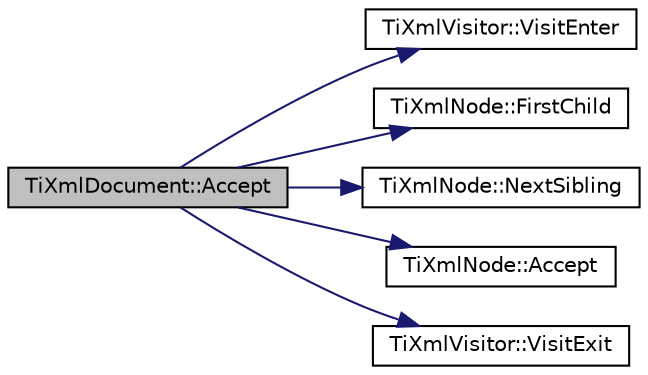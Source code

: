 digraph "TiXmlDocument::Accept"
{
  edge [fontname="Helvetica",fontsize="10",labelfontname="Helvetica",labelfontsize="10"];
  node [fontname="Helvetica",fontsize="10",shape=record];
  rankdir="LR";
  Node1 [label="TiXmlDocument::Accept",height=0.2,width=0.4,color="black", fillcolor="grey75", style="filled" fontcolor="black"];
  Node1 -> Node2 [color="midnightblue",fontsize="10",style="solid",fontname="Helvetica"];
  Node2 [label="TiXmlVisitor::VisitEnter",height=0.2,width=0.4,color="black", fillcolor="white", style="filled",URL="$d0/dfd/class_ti_xml_visitor.html#a07baecb52dd7d8716ae2a48ad0956ee0",tooltip="Visit a document. "];
  Node1 -> Node3 [color="midnightblue",fontsize="10",style="solid",fontname="Helvetica"];
  Node3 [label="TiXmlNode::FirstChild",height=0.2,width=0.4,color="black", fillcolor="white", style="filled",URL="$d9/dca/class_ti_xml_node.html#a44c8eee26bbe2d1b2762038df9dde2f0",tooltip="The first child of this node. Will be null if there are no children. "];
  Node1 -> Node4 [color="midnightblue",fontsize="10",style="solid",fontname="Helvetica"];
  Node4 [label="TiXmlNode::NextSibling",height=0.2,width=0.4,color="black", fillcolor="white", style="filled",URL="$d9/dca/class_ti_xml_node.html#af854baeba384f5fe9859f5aee03b548e",tooltip="Navigate to a sibling node. "];
  Node1 -> Node5 [color="midnightblue",fontsize="10",style="solid",fontname="Helvetica"];
  Node5 [label="TiXmlNode::Accept",height=0.2,width=0.4,color="black", fillcolor="white", style="filled",URL="$d9/dca/class_ti_xml_node.html#acc0f88b7462c6cb73809d410a4f5bb86"];
  Node1 -> Node6 [color="midnightblue",fontsize="10",style="solid",fontname="Helvetica"];
  Node6 [label="TiXmlVisitor::VisitExit",height=0.2,width=0.4,color="black", fillcolor="white", style="filled",URL="$d0/dfd/class_ti_xml_visitor.html#aa0ade4f27087447e93974e975c3246ad",tooltip="Visit a document. "];
}
